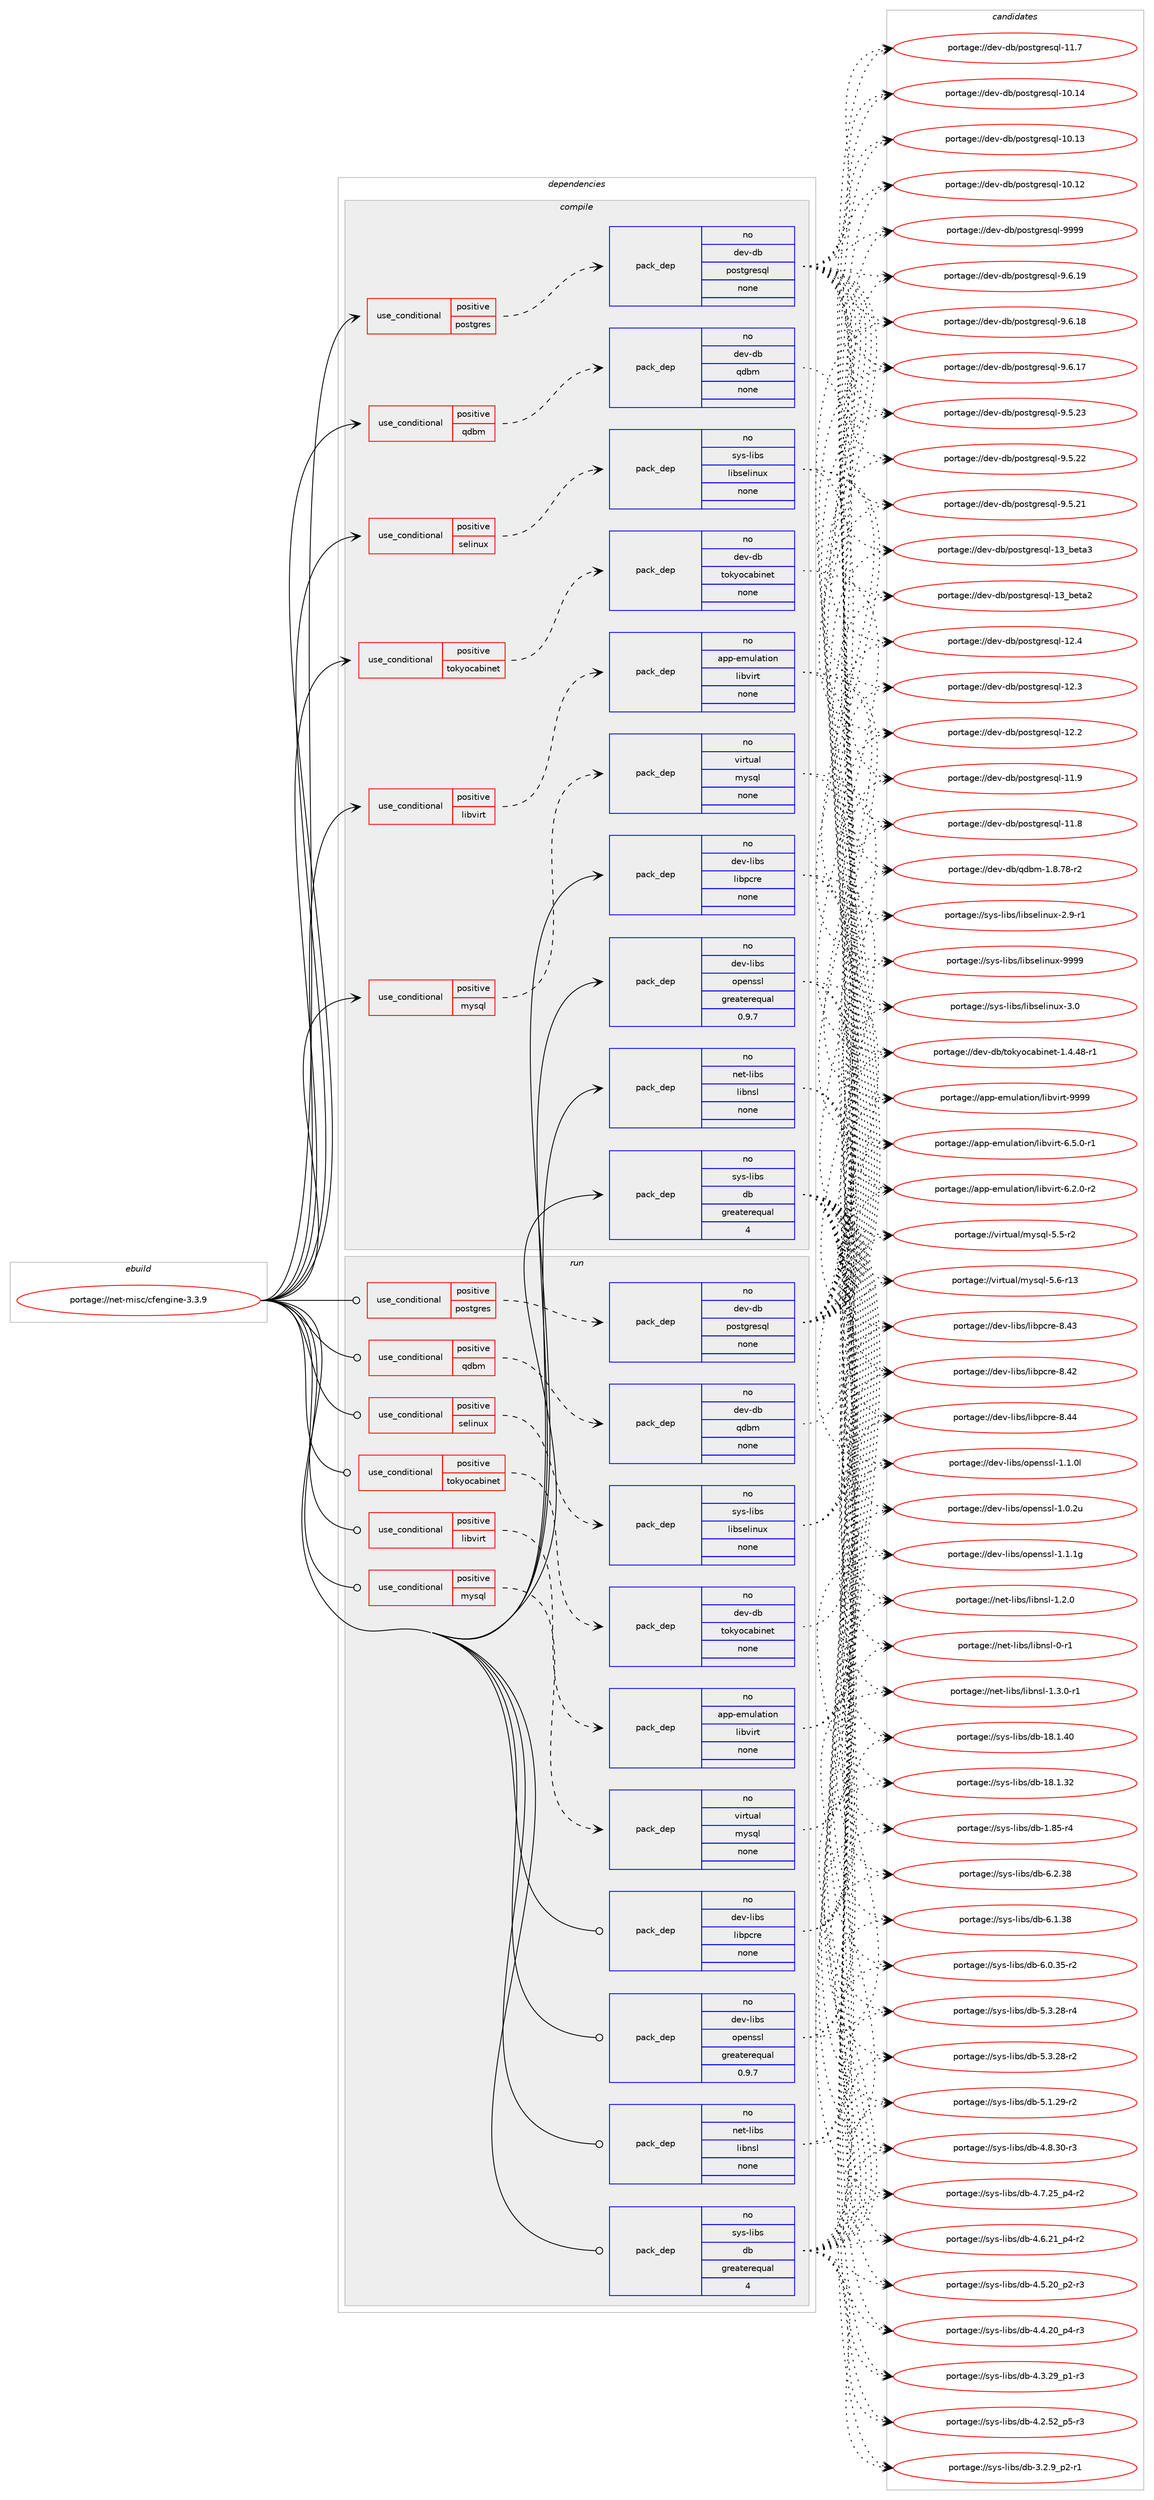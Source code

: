 digraph prolog {

# *************
# Graph options
# *************

newrank=true;
concentrate=true;
compound=true;
graph [rankdir=LR,fontname=Helvetica,fontsize=10,ranksep=1.5];#, ranksep=2.5, nodesep=0.2];
edge  [arrowhead=vee];
node  [fontname=Helvetica,fontsize=10];

# **********
# The ebuild
# **********

subgraph cluster_leftcol {
color=gray;
rank=same;
label=<<i>ebuild</i>>;
id [label="portage://net-misc/cfengine-3.3.9", color=red, width=4, href="../net-misc/cfengine-3.3.9.svg"];
}

# ****************
# The dependencies
# ****************

subgraph cluster_midcol {
color=gray;
label=<<i>dependencies</i>>;
subgraph cluster_compile {
fillcolor="#eeeeee";
style=filled;
label=<<i>compile</i>>;
subgraph cond645 {
dependency3909 [label=<<TABLE BORDER="0" CELLBORDER="1" CELLSPACING="0" CELLPADDING="4"><TR><TD ROWSPAN="3" CELLPADDING="10">use_conditional</TD></TR><TR><TD>positive</TD></TR><TR><TD>libvirt</TD></TR></TABLE>>, shape=none, color=red];
subgraph pack3204 {
dependency3910 [label=<<TABLE BORDER="0" CELLBORDER="1" CELLSPACING="0" CELLPADDING="4" WIDTH="220"><TR><TD ROWSPAN="6" CELLPADDING="30">pack_dep</TD></TR><TR><TD WIDTH="110">no</TD></TR><TR><TD>app-emulation</TD></TR><TR><TD>libvirt</TD></TR><TR><TD>none</TD></TR><TR><TD></TD></TR></TABLE>>, shape=none, color=blue];
}
dependency3909:e -> dependency3910:w [weight=20,style="dashed",arrowhead="vee"];
}
id:e -> dependency3909:w [weight=20,style="solid",arrowhead="vee"];
subgraph cond646 {
dependency3911 [label=<<TABLE BORDER="0" CELLBORDER="1" CELLSPACING="0" CELLPADDING="4"><TR><TD ROWSPAN="3" CELLPADDING="10">use_conditional</TD></TR><TR><TD>positive</TD></TR><TR><TD>mysql</TD></TR></TABLE>>, shape=none, color=red];
subgraph pack3205 {
dependency3912 [label=<<TABLE BORDER="0" CELLBORDER="1" CELLSPACING="0" CELLPADDING="4" WIDTH="220"><TR><TD ROWSPAN="6" CELLPADDING="30">pack_dep</TD></TR><TR><TD WIDTH="110">no</TD></TR><TR><TD>virtual</TD></TR><TR><TD>mysql</TD></TR><TR><TD>none</TD></TR><TR><TD></TD></TR></TABLE>>, shape=none, color=blue];
}
dependency3911:e -> dependency3912:w [weight=20,style="dashed",arrowhead="vee"];
}
id:e -> dependency3911:w [weight=20,style="solid",arrowhead="vee"];
subgraph cond647 {
dependency3913 [label=<<TABLE BORDER="0" CELLBORDER="1" CELLSPACING="0" CELLPADDING="4"><TR><TD ROWSPAN="3" CELLPADDING="10">use_conditional</TD></TR><TR><TD>positive</TD></TR><TR><TD>postgres</TD></TR></TABLE>>, shape=none, color=red];
subgraph pack3206 {
dependency3914 [label=<<TABLE BORDER="0" CELLBORDER="1" CELLSPACING="0" CELLPADDING="4" WIDTH="220"><TR><TD ROWSPAN="6" CELLPADDING="30">pack_dep</TD></TR><TR><TD WIDTH="110">no</TD></TR><TR><TD>dev-db</TD></TR><TR><TD>postgresql</TD></TR><TR><TD>none</TD></TR><TR><TD></TD></TR></TABLE>>, shape=none, color=blue];
}
dependency3913:e -> dependency3914:w [weight=20,style="dashed",arrowhead="vee"];
}
id:e -> dependency3913:w [weight=20,style="solid",arrowhead="vee"];
subgraph cond648 {
dependency3915 [label=<<TABLE BORDER="0" CELLBORDER="1" CELLSPACING="0" CELLPADDING="4"><TR><TD ROWSPAN="3" CELLPADDING="10">use_conditional</TD></TR><TR><TD>positive</TD></TR><TR><TD>qdbm</TD></TR></TABLE>>, shape=none, color=red];
subgraph pack3207 {
dependency3916 [label=<<TABLE BORDER="0" CELLBORDER="1" CELLSPACING="0" CELLPADDING="4" WIDTH="220"><TR><TD ROWSPAN="6" CELLPADDING="30">pack_dep</TD></TR><TR><TD WIDTH="110">no</TD></TR><TR><TD>dev-db</TD></TR><TR><TD>qdbm</TD></TR><TR><TD>none</TD></TR><TR><TD></TD></TR></TABLE>>, shape=none, color=blue];
}
dependency3915:e -> dependency3916:w [weight=20,style="dashed",arrowhead="vee"];
}
id:e -> dependency3915:w [weight=20,style="solid",arrowhead="vee"];
subgraph cond649 {
dependency3917 [label=<<TABLE BORDER="0" CELLBORDER="1" CELLSPACING="0" CELLPADDING="4"><TR><TD ROWSPAN="3" CELLPADDING="10">use_conditional</TD></TR><TR><TD>positive</TD></TR><TR><TD>selinux</TD></TR></TABLE>>, shape=none, color=red];
subgraph pack3208 {
dependency3918 [label=<<TABLE BORDER="0" CELLBORDER="1" CELLSPACING="0" CELLPADDING="4" WIDTH="220"><TR><TD ROWSPAN="6" CELLPADDING="30">pack_dep</TD></TR><TR><TD WIDTH="110">no</TD></TR><TR><TD>sys-libs</TD></TR><TR><TD>libselinux</TD></TR><TR><TD>none</TD></TR><TR><TD></TD></TR></TABLE>>, shape=none, color=blue];
}
dependency3917:e -> dependency3918:w [weight=20,style="dashed",arrowhead="vee"];
}
id:e -> dependency3917:w [weight=20,style="solid",arrowhead="vee"];
subgraph cond650 {
dependency3919 [label=<<TABLE BORDER="0" CELLBORDER="1" CELLSPACING="0" CELLPADDING="4"><TR><TD ROWSPAN="3" CELLPADDING="10">use_conditional</TD></TR><TR><TD>positive</TD></TR><TR><TD>tokyocabinet</TD></TR></TABLE>>, shape=none, color=red];
subgraph pack3209 {
dependency3920 [label=<<TABLE BORDER="0" CELLBORDER="1" CELLSPACING="0" CELLPADDING="4" WIDTH="220"><TR><TD ROWSPAN="6" CELLPADDING="30">pack_dep</TD></TR><TR><TD WIDTH="110">no</TD></TR><TR><TD>dev-db</TD></TR><TR><TD>tokyocabinet</TD></TR><TR><TD>none</TD></TR><TR><TD></TD></TR></TABLE>>, shape=none, color=blue];
}
dependency3919:e -> dependency3920:w [weight=20,style="dashed",arrowhead="vee"];
}
id:e -> dependency3919:w [weight=20,style="solid",arrowhead="vee"];
subgraph pack3210 {
dependency3921 [label=<<TABLE BORDER="0" CELLBORDER="1" CELLSPACING="0" CELLPADDING="4" WIDTH="220"><TR><TD ROWSPAN="6" CELLPADDING="30">pack_dep</TD></TR><TR><TD WIDTH="110">no</TD></TR><TR><TD>dev-libs</TD></TR><TR><TD>libpcre</TD></TR><TR><TD>none</TD></TR><TR><TD></TD></TR></TABLE>>, shape=none, color=blue];
}
id:e -> dependency3921:w [weight=20,style="solid",arrowhead="vee"];
subgraph pack3211 {
dependency3922 [label=<<TABLE BORDER="0" CELLBORDER="1" CELLSPACING="0" CELLPADDING="4" WIDTH="220"><TR><TD ROWSPAN="6" CELLPADDING="30">pack_dep</TD></TR><TR><TD WIDTH="110">no</TD></TR><TR><TD>dev-libs</TD></TR><TR><TD>openssl</TD></TR><TR><TD>greaterequal</TD></TR><TR><TD>0.9.7</TD></TR></TABLE>>, shape=none, color=blue];
}
id:e -> dependency3922:w [weight=20,style="solid",arrowhead="vee"];
subgraph pack3212 {
dependency3923 [label=<<TABLE BORDER="0" CELLBORDER="1" CELLSPACING="0" CELLPADDING="4" WIDTH="220"><TR><TD ROWSPAN="6" CELLPADDING="30">pack_dep</TD></TR><TR><TD WIDTH="110">no</TD></TR><TR><TD>net-libs</TD></TR><TR><TD>libnsl</TD></TR><TR><TD>none</TD></TR><TR><TD></TD></TR></TABLE>>, shape=none, color=blue];
}
id:e -> dependency3923:w [weight=20,style="solid",arrowhead="vee"];
subgraph pack3213 {
dependency3924 [label=<<TABLE BORDER="0" CELLBORDER="1" CELLSPACING="0" CELLPADDING="4" WIDTH="220"><TR><TD ROWSPAN="6" CELLPADDING="30">pack_dep</TD></TR><TR><TD WIDTH="110">no</TD></TR><TR><TD>sys-libs</TD></TR><TR><TD>db</TD></TR><TR><TD>greaterequal</TD></TR><TR><TD>4</TD></TR></TABLE>>, shape=none, color=blue];
}
id:e -> dependency3924:w [weight=20,style="solid",arrowhead="vee"];
}
subgraph cluster_compileandrun {
fillcolor="#eeeeee";
style=filled;
label=<<i>compile and run</i>>;
}
subgraph cluster_run {
fillcolor="#eeeeee";
style=filled;
label=<<i>run</i>>;
subgraph cond651 {
dependency3925 [label=<<TABLE BORDER="0" CELLBORDER="1" CELLSPACING="0" CELLPADDING="4"><TR><TD ROWSPAN="3" CELLPADDING="10">use_conditional</TD></TR><TR><TD>positive</TD></TR><TR><TD>libvirt</TD></TR></TABLE>>, shape=none, color=red];
subgraph pack3214 {
dependency3926 [label=<<TABLE BORDER="0" CELLBORDER="1" CELLSPACING="0" CELLPADDING="4" WIDTH="220"><TR><TD ROWSPAN="6" CELLPADDING="30">pack_dep</TD></TR><TR><TD WIDTH="110">no</TD></TR><TR><TD>app-emulation</TD></TR><TR><TD>libvirt</TD></TR><TR><TD>none</TD></TR><TR><TD></TD></TR></TABLE>>, shape=none, color=blue];
}
dependency3925:e -> dependency3926:w [weight=20,style="dashed",arrowhead="vee"];
}
id:e -> dependency3925:w [weight=20,style="solid",arrowhead="odot"];
subgraph cond652 {
dependency3927 [label=<<TABLE BORDER="0" CELLBORDER="1" CELLSPACING="0" CELLPADDING="4"><TR><TD ROWSPAN="3" CELLPADDING="10">use_conditional</TD></TR><TR><TD>positive</TD></TR><TR><TD>mysql</TD></TR></TABLE>>, shape=none, color=red];
subgraph pack3215 {
dependency3928 [label=<<TABLE BORDER="0" CELLBORDER="1" CELLSPACING="0" CELLPADDING="4" WIDTH="220"><TR><TD ROWSPAN="6" CELLPADDING="30">pack_dep</TD></TR><TR><TD WIDTH="110">no</TD></TR><TR><TD>virtual</TD></TR><TR><TD>mysql</TD></TR><TR><TD>none</TD></TR><TR><TD></TD></TR></TABLE>>, shape=none, color=blue];
}
dependency3927:e -> dependency3928:w [weight=20,style="dashed",arrowhead="vee"];
}
id:e -> dependency3927:w [weight=20,style="solid",arrowhead="odot"];
subgraph cond653 {
dependency3929 [label=<<TABLE BORDER="0" CELLBORDER="1" CELLSPACING="0" CELLPADDING="4"><TR><TD ROWSPAN="3" CELLPADDING="10">use_conditional</TD></TR><TR><TD>positive</TD></TR><TR><TD>postgres</TD></TR></TABLE>>, shape=none, color=red];
subgraph pack3216 {
dependency3930 [label=<<TABLE BORDER="0" CELLBORDER="1" CELLSPACING="0" CELLPADDING="4" WIDTH="220"><TR><TD ROWSPAN="6" CELLPADDING="30">pack_dep</TD></TR><TR><TD WIDTH="110">no</TD></TR><TR><TD>dev-db</TD></TR><TR><TD>postgresql</TD></TR><TR><TD>none</TD></TR><TR><TD></TD></TR></TABLE>>, shape=none, color=blue];
}
dependency3929:e -> dependency3930:w [weight=20,style="dashed",arrowhead="vee"];
}
id:e -> dependency3929:w [weight=20,style="solid",arrowhead="odot"];
subgraph cond654 {
dependency3931 [label=<<TABLE BORDER="0" CELLBORDER="1" CELLSPACING="0" CELLPADDING="4"><TR><TD ROWSPAN="3" CELLPADDING="10">use_conditional</TD></TR><TR><TD>positive</TD></TR><TR><TD>qdbm</TD></TR></TABLE>>, shape=none, color=red];
subgraph pack3217 {
dependency3932 [label=<<TABLE BORDER="0" CELLBORDER="1" CELLSPACING="0" CELLPADDING="4" WIDTH="220"><TR><TD ROWSPAN="6" CELLPADDING="30">pack_dep</TD></TR><TR><TD WIDTH="110">no</TD></TR><TR><TD>dev-db</TD></TR><TR><TD>qdbm</TD></TR><TR><TD>none</TD></TR><TR><TD></TD></TR></TABLE>>, shape=none, color=blue];
}
dependency3931:e -> dependency3932:w [weight=20,style="dashed",arrowhead="vee"];
}
id:e -> dependency3931:w [weight=20,style="solid",arrowhead="odot"];
subgraph cond655 {
dependency3933 [label=<<TABLE BORDER="0" CELLBORDER="1" CELLSPACING="0" CELLPADDING="4"><TR><TD ROWSPAN="3" CELLPADDING="10">use_conditional</TD></TR><TR><TD>positive</TD></TR><TR><TD>selinux</TD></TR></TABLE>>, shape=none, color=red];
subgraph pack3218 {
dependency3934 [label=<<TABLE BORDER="0" CELLBORDER="1" CELLSPACING="0" CELLPADDING="4" WIDTH="220"><TR><TD ROWSPAN="6" CELLPADDING="30">pack_dep</TD></TR><TR><TD WIDTH="110">no</TD></TR><TR><TD>sys-libs</TD></TR><TR><TD>libselinux</TD></TR><TR><TD>none</TD></TR><TR><TD></TD></TR></TABLE>>, shape=none, color=blue];
}
dependency3933:e -> dependency3934:w [weight=20,style="dashed",arrowhead="vee"];
}
id:e -> dependency3933:w [weight=20,style="solid",arrowhead="odot"];
subgraph cond656 {
dependency3935 [label=<<TABLE BORDER="0" CELLBORDER="1" CELLSPACING="0" CELLPADDING="4"><TR><TD ROWSPAN="3" CELLPADDING="10">use_conditional</TD></TR><TR><TD>positive</TD></TR><TR><TD>tokyocabinet</TD></TR></TABLE>>, shape=none, color=red];
subgraph pack3219 {
dependency3936 [label=<<TABLE BORDER="0" CELLBORDER="1" CELLSPACING="0" CELLPADDING="4" WIDTH="220"><TR><TD ROWSPAN="6" CELLPADDING="30">pack_dep</TD></TR><TR><TD WIDTH="110">no</TD></TR><TR><TD>dev-db</TD></TR><TR><TD>tokyocabinet</TD></TR><TR><TD>none</TD></TR><TR><TD></TD></TR></TABLE>>, shape=none, color=blue];
}
dependency3935:e -> dependency3936:w [weight=20,style="dashed",arrowhead="vee"];
}
id:e -> dependency3935:w [weight=20,style="solid",arrowhead="odot"];
subgraph pack3220 {
dependency3937 [label=<<TABLE BORDER="0" CELLBORDER="1" CELLSPACING="0" CELLPADDING="4" WIDTH="220"><TR><TD ROWSPAN="6" CELLPADDING="30">pack_dep</TD></TR><TR><TD WIDTH="110">no</TD></TR><TR><TD>dev-libs</TD></TR><TR><TD>libpcre</TD></TR><TR><TD>none</TD></TR><TR><TD></TD></TR></TABLE>>, shape=none, color=blue];
}
id:e -> dependency3937:w [weight=20,style="solid",arrowhead="odot"];
subgraph pack3221 {
dependency3938 [label=<<TABLE BORDER="0" CELLBORDER="1" CELLSPACING="0" CELLPADDING="4" WIDTH="220"><TR><TD ROWSPAN="6" CELLPADDING="30">pack_dep</TD></TR><TR><TD WIDTH="110">no</TD></TR><TR><TD>dev-libs</TD></TR><TR><TD>openssl</TD></TR><TR><TD>greaterequal</TD></TR><TR><TD>0.9.7</TD></TR></TABLE>>, shape=none, color=blue];
}
id:e -> dependency3938:w [weight=20,style="solid",arrowhead="odot"];
subgraph pack3222 {
dependency3939 [label=<<TABLE BORDER="0" CELLBORDER="1" CELLSPACING="0" CELLPADDING="4" WIDTH="220"><TR><TD ROWSPAN="6" CELLPADDING="30">pack_dep</TD></TR><TR><TD WIDTH="110">no</TD></TR><TR><TD>net-libs</TD></TR><TR><TD>libnsl</TD></TR><TR><TD>none</TD></TR><TR><TD></TD></TR></TABLE>>, shape=none, color=blue];
}
id:e -> dependency3939:w [weight=20,style="solid",arrowhead="odot"];
subgraph pack3223 {
dependency3940 [label=<<TABLE BORDER="0" CELLBORDER="1" CELLSPACING="0" CELLPADDING="4" WIDTH="220"><TR><TD ROWSPAN="6" CELLPADDING="30">pack_dep</TD></TR><TR><TD WIDTH="110">no</TD></TR><TR><TD>sys-libs</TD></TR><TR><TD>db</TD></TR><TR><TD>greaterequal</TD></TR><TR><TD>4</TD></TR></TABLE>>, shape=none, color=blue];
}
id:e -> dependency3940:w [weight=20,style="solid",arrowhead="odot"];
}
}

# **************
# The candidates
# **************

subgraph cluster_choices {
rank=same;
color=gray;
label=<<i>candidates</i>>;

subgraph choice3204 {
color=black;
nodesep=1;
choice97112112451011091171089711610511111047108105981181051141164557575757 [label="portage://app-emulation/libvirt-9999", color=red, width=4,href="../app-emulation/libvirt-9999.svg"];
choice97112112451011091171089711610511111047108105981181051141164554465346484511449 [label="portage://app-emulation/libvirt-6.5.0-r1", color=red, width=4,href="../app-emulation/libvirt-6.5.0-r1.svg"];
choice97112112451011091171089711610511111047108105981181051141164554465046484511450 [label="portage://app-emulation/libvirt-6.2.0-r2", color=red, width=4,href="../app-emulation/libvirt-6.2.0-r2.svg"];
dependency3910:e -> choice97112112451011091171089711610511111047108105981181051141164557575757:w [style=dotted,weight="100"];
dependency3910:e -> choice97112112451011091171089711610511111047108105981181051141164554465346484511449:w [style=dotted,weight="100"];
dependency3910:e -> choice97112112451011091171089711610511111047108105981181051141164554465046484511450:w [style=dotted,weight="100"];
}
subgraph choice3205 {
color=black;
nodesep=1;
choice118105114116117971084710912111511310845534654451144951 [label="portage://virtual/mysql-5.6-r13", color=red, width=4,href="../virtual/mysql-5.6-r13.svg"];
choice1181051141161179710847109121115113108455346534511450 [label="portage://virtual/mysql-5.5-r2", color=red, width=4,href="../virtual/mysql-5.5-r2.svg"];
dependency3912:e -> choice118105114116117971084710912111511310845534654451144951:w [style=dotted,weight="100"];
dependency3912:e -> choice1181051141161179710847109121115113108455346534511450:w [style=dotted,weight="100"];
}
subgraph choice3206 {
color=black;
nodesep=1;
choice1001011184510098471121111151161031141011151131084557575757 [label="portage://dev-db/postgresql-9999", color=red, width=4,href="../dev-db/postgresql-9999.svg"];
choice10010111845100984711211111511610311410111511310845574654464957 [label="portage://dev-db/postgresql-9.6.19", color=red, width=4,href="../dev-db/postgresql-9.6.19.svg"];
choice10010111845100984711211111511610311410111511310845574654464956 [label="portage://dev-db/postgresql-9.6.18", color=red, width=4,href="../dev-db/postgresql-9.6.18.svg"];
choice10010111845100984711211111511610311410111511310845574654464955 [label="portage://dev-db/postgresql-9.6.17", color=red, width=4,href="../dev-db/postgresql-9.6.17.svg"];
choice10010111845100984711211111511610311410111511310845574653465051 [label="portage://dev-db/postgresql-9.5.23", color=red, width=4,href="../dev-db/postgresql-9.5.23.svg"];
choice10010111845100984711211111511610311410111511310845574653465050 [label="portage://dev-db/postgresql-9.5.22", color=red, width=4,href="../dev-db/postgresql-9.5.22.svg"];
choice10010111845100984711211111511610311410111511310845574653465049 [label="portage://dev-db/postgresql-9.5.21", color=red, width=4,href="../dev-db/postgresql-9.5.21.svg"];
choice10010111845100984711211111511610311410111511310845495195981011169751 [label="portage://dev-db/postgresql-13_beta3", color=red, width=4,href="../dev-db/postgresql-13_beta3.svg"];
choice10010111845100984711211111511610311410111511310845495195981011169750 [label="portage://dev-db/postgresql-13_beta2", color=red, width=4,href="../dev-db/postgresql-13_beta2.svg"];
choice1001011184510098471121111151161031141011151131084549504652 [label="portage://dev-db/postgresql-12.4", color=red, width=4,href="../dev-db/postgresql-12.4.svg"];
choice1001011184510098471121111151161031141011151131084549504651 [label="portage://dev-db/postgresql-12.3", color=red, width=4,href="../dev-db/postgresql-12.3.svg"];
choice1001011184510098471121111151161031141011151131084549504650 [label="portage://dev-db/postgresql-12.2", color=red, width=4,href="../dev-db/postgresql-12.2.svg"];
choice1001011184510098471121111151161031141011151131084549494657 [label="portage://dev-db/postgresql-11.9", color=red, width=4,href="../dev-db/postgresql-11.9.svg"];
choice1001011184510098471121111151161031141011151131084549494656 [label="portage://dev-db/postgresql-11.8", color=red, width=4,href="../dev-db/postgresql-11.8.svg"];
choice1001011184510098471121111151161031141011151131084549494655 [label="portage://dev-db/postgresql-11.7", color=red, width=4,href="../dev-db/postgresql-11.7.svg"];
choice100101118451009847112111115116103114101115113108454948464952 [label="portage://dev-db/postgresql-10.14", color=red, width=4,href="../dev-db/postgresql-10.14.svg"];
choice100101118451009847112111115116103114101115113108454948464951 [label="portage://dev-db/postgresql-10.13", color=red, width=4,href="../dev-db/postgresql-10.13.svg"];
choice100101118451009847112111115116103114101115113108454948464950 [label="portage://dev-db/postgresql-10.12", color=red, width=4,href="../dev-db/postgresql-10.12.svg"];
dependency3914:e -> choice1001011184510098471121111151161031141011151131084557575757:w [style=dotted,weight="100"];
dependency3914:e -> choice10010111845100984711211111511610311410111511310845574654464957:w [style=dotted,weight="100"];
dependency3914:e -> choice10010111845100984711211111511610311410111511310845574654464956:w [style=dotted,weight="100"];
dependency3914:e -> choice10010111845100984711211111511610311410111511310845574654464955:w [style=dotted,weight="100"];
dependency3914:e -> choice10010111845100984711211111511610311410111511310845574653465051:w [style=dotted,weight="100"];
dependency3914:e -> choice10010111845100984711211111511610311410111511310845574653465050:w [style=dotted,weight="100"];
dependency3914:e -> choice10010111845100984711211111511610311410111511310845574653465049:w [style=dotted,weight="100"];
dependency3914:e -> choice10010111845100984711211111511610311410111511310845495195981011169751:w [style=dotted,weight="100"];
dependency3914:e -> choice10010111845100984711211111511610311410111511310845495195981011169750:w [style=dotted,weight="100"];
dependency3914:e -> choice1001011184510098471121111151161031141011151131084549504652:w [style=dotted,weight="100"];
dependency3914:e -> choice1001011184510098471121111151161031141011151131084549504651:w [style=dotted,weight="100"];
dependency3914:e -> choice1001011184510098471121111151161031141011151131084549504650:w [style=dotted,weight="100"];
dependency3914:e -> choice1001011184510098471121111151161031141011151131084549494657:w [style=dotted,weight="100"];
dependency3914:e -> choice1001011184510098471121111151161031141011151131084549494656:w [style=dotted,weight="100"];
dependency3914:e -> choice1001011184510098471121111151161031141011151131084549494655:w [style=dotted,weight="100"];
dependency3914:e -> choice100101118451009847112111115116103114101115113108454948464952:w [style=dotted,weight="100"];
dependency3914:e -> choice100101118451009847112111115116103114101115113108454948464951:w [style=dotted,weight="100"];
dependency3914:e -> choice100101118451009847112111115116103114101115113108454948464950:w [style=dotted,weight="100"];
}
subgraph choice3207 {
color=black;
nodesep=1;
choice10010111845100984711310098109454946564655564511450 [label="portage://dev-db/qdbm-1.8.78-r2", color=red, width=4,href="../dev-db/qdbm-1.8.78-r2.svg"];
dependency3916:e -> choice10010111845100984711310098109454946564655564511450:w [style=dotted,weight="100"];
}
subgraph choice3208 {
color=black;
nodesep=1;
choice115121115451081059811547108105981151011081051101171204557575757 [label="portage://sys-libs/libselinux-9999", color=red, width=4,href="../sys-libs/libselinux-9999.svg"];
choice1151211154510810598115471081059811510110810511011712045514648 [label="portage://sys-libs/libselinux-3.0", color=red, width=4,href="../sys-libs/libselinux-3.0.svg"];
choice11512111545108105981154710810598115101108105110117120455046574511449 [label="portage://sys-libs/libselinux-2.9-r1", color=red, width=4,href="../sys-libs/libselinux-2.9-r1.svg"];
dependency3918:e -> choice115121115451081059811547108105981151011081051101171204557575757:w [style=dotted,weight="100"];
dependency3918:e -> choice1151211154510810598115471081059811510110810511011712045514648:w [style=dotted,weight="100"];
dependency3918:e -> choice11512111545108105981154710810598115101108105110117120455046574511449:w [style=dotted,weight="100"];
}
subgraph choice3209 {
color=black;
nodesep=1;
choice100101118451009847116111107121111999798105110101116454946524652564511449 [label="portage://dev-db/tokyocabinet-1.4.48-r1", color=red, width=4,href="../dev-db/tokyocabinet-1.4.48-r1.svg"];
dependency3920:e -> choice100101118451009847116111107121111999798105110101116454946524652564511449:w [style=dotted,weight="100"];
}
subgraph choice3210 {
color=black;
nodesep=1;
choice10010111845108105981154710810598112991141014556465252 [label="portage://dev-libs/libpcre-8.44", color=red, width=4,href="../dev-libs/libpcre-8.44.svg"];
choice10010111845108105981154710810598112991141014556465251 [label="portage://dev-libs/libpcre-8.43", color=red, width=4,href="../dev-libs/libpcre-8.43.svg"];
choice10010111845108105981154710810598112991141014556465250 [label="portage://dev-libs/libpcre-8.42", color=red, width=4,href="../dev-libs/libpcre-8.42.svg"];
dependency3921:e -> choice10010111845108105981154710810598112991141014556465252:w [style=dotted,weight="100"];
dependency3921:e -> choice10010111845108105981154710810598112991141014556465251:w [style=dotted,weight="100"];
dependency3921:e -> choice10010111845108105981154710810598112991141014556465250:w [style=dotted,weight="100"];
}
subgraph choice3211 {
color=black;
nodesep=1;
choice100101118451081059811547111112101110115115108454946494649103 [label="portage://dev-libs/openssl-1.1.1g", color=red, width=4,href="../dev-libs/openssl-1.1.1g.svg"];
choice100101118451081059811547111112101110115115108454946494648108 [label="portage://dev-libs/openssl-1.1.0l", color=red, width=4,href="../dev-libs/openssl-1.1.0l.svg"];
choice100101118451081059811547111112101110115115108454946484650117 [label="portage://dev-libs/openssl-1.0.2u", color=red, width=4,href="../dev-libs/openssl-1.0.2u.svg"];
dependency3922:e -> choice100101118451081059811547111112101110115115108454946494649103:w [style=dotted,weight="100"];
dependency3922:e -> choice100101118451081059811547111112101110115115108454946494648108:w [style=dotted,weight="100"];
dependency3922:e -> choice100101118451081059811547111112101110115115108454946484650117:w [style=dotted,weight="100"];
}
subgraph choice3212 {
color=black;
nodesep=1;
choice110101116451081059811547108105981101151084549465146484511449 [label="portage://net-libs/libnsl-1.3.0-r1", color=red, width=4,href="../net-libs/libnsl-1.3.0-r1.svg"];
choice11010111645108105981154710810598110115108454946504648 [label="portage://net-libs/libnsl-1.2.0", color=red, width=4,href="../net-libs/libnsl-1.2.0.svg"];
choice1101011164510810598115471081059811011510845484511449 [label="portage://net-libs/libnsl-0-r1", color=red, width=4,href="../net-libs/libnsl-0-r1.svg"];
dependency3923:e -> choice110101116451081059811547108105981101151084549465146484511449:w [style=dotted,weight="100"];
dependency3923:e -> choice11010111645108105981154710810598110115108454946504648:w [style=dotted,weight="100"];
dependency3923:e -> choice1101011164510810598115471081059811011510845484511449:w [style=dotted,weight="100"];
}
subgraph choice3213 {
color=black;
nodesep=1;
choice1151211154510810598115471009845544650465156 [label="portage://sys-libs/db-6.2.38", color=red, width=4,href="../sys-libs/db-6.2.38.svg"];
choice1151211154510810598115471009845544649465156 [label="portage://sys-libs/db-6.1.38", color=red, width=4,href="../sys-libs/db-6.1.38.svg"];
choice11512111545108105981154710098455446484651534511450 [label="portage://sys-libs/db-6.0.35-r2", color=red, width=4,href="../sys-libs/db-6.0.35-r2.svg"];
choice11512111545108105981154710098455346514650564511452 [label="portage://sys-libs/db-5.3.28-r4", color=red, width=4,href="../sys-libs/db-5.3.28-r4.svg"];
choice11512111545108105981154710098455346514650564511450 [label="portage://sys-libs/db-5.3.28-r2", color=red, width=4,href="../sys-libs/db-5.3.28-r2.svg"];
choice11512111545108105981154710098455346494650574511450 [label="portage://sys-libs/db-5.1.29-r2", color=red, width=4,href="../sys-libs/db-5.1.29-r2.svg"];
choice11512111545108105981154710098455246564651484511451 [label="portage://sys-libs/db-4.8.30-r3", color=red, width=4,href="../sys-libs/db-4.8.30-r3.svg"];
choice115121115451081059811547100984552465546505395112524511450 [label="portage://sys-libs/db-4.7.25_p4-r2", color=red, width=4,href="../sys-libs/db-4.7.25_p4-r2.svg"];
choice115121115451081059811547100984552465446504995112524511450 [label="portage://sys-libs/db-4.6.21_p4-r2", color=red, width=4,href="../sys-libs/db-4.6.21_p4-r2.svg"];
choice115121115451081059811547100984552465346504895112504511451 [label="portage://sys-libs/db-4.5.20_p2-r3", color=red, width=4,href="../sys-libs/db-4.5.20_p2-r3.svg"];
choice115121115451081059811547100984552465246504895112524511451 [label="portage://sys-libs/db-4.4.20_p4-r3", color=red, width=4,href="../sys-libs/db-4.4.20_p4-r3.svg"];
choice115121115451081059811547100984552465146505795112494511451 [label="portage://sys-libs/db-4.3.29_p1-r3", color=red, width=4,href="../sys-libs/db-4.3.29_p1-r3.svg"];
choice115121115451081059811547100984552465046535095112534511451 [label="portage://sys-libs/db-4.2.52_p5-r3", color=red, width=4,href="../sys-libs/db-4.2.52_p5-r3.svg"];
choice1151211154510810598115471009845514650465795112504511449 [label="portage://sys-libs/db-3.2.9_p2-r1", color=red, width=4,href="../sys-libs/db-3.2.9_p2-r1.svg"];
choice115121115451081059811547100984549564649465248 [label="portage://sys-libs/db-18.1.40", color=red, width=4,href="../sys-libs/db-18.1.40.svg"];
choice115121115451081059811547100984549564649465150 [label="portage://sys-libs/db-18.1.32", color=red, width=4,href="../sys-libs/db-18.1.32.svg"];
choice1151211154510810598115471009845494656534511452 [label="portage://sys-libs/db-1.85-r4", color=red, width=4,href="../sys-libs/db-1.85-r4.svg"];
dependency3924:e -> choice1151211154510810598115471009845544650465156:w [style=dotted,weight="100"];
dependency3924:e -> choice1151211154510810598115471009845544649465156:w [style=dotted,weight="100"];
dependency3924:e -> choice11512111545108105981154710098455446484651534511450:w [style=dotted,weight="100"];
dependency3924:e -> choice11512111545108105981154710098455346514650564511452:w [style=dotted,weight="100"];
dependency3924:e -> choice11512111545108105981154710098455346514650564511450:w [style=dotted,weight="100"];
dependency3924:e -> choice11512111545108105981154710098455346494650574511450:w [style=dotted,weight="100"];
dependency3924:e -> choice11512111545108105981154710098455246564651484511451:w [style=dotted,weight="100"];
dependency3924:e -> choice115121115451081059811547100984552465546505395112524511450:w [style=dotted,weight="100"];
dependency3924:e -> choice115121115451081059811547100984552465446504995112524511450:w [style=dotted,weight="100"];
dependency3924:e -> choice115121115451081059811547100984552465346504895112504511451:w [style=dotted,weight="100"];
dependency3924:e -> choice115121115451081059811547100984552465246504895112524511451:w [style=dotted,weight="100"];
dependency3924:e -> choice115121115451081059811547100984552465146505795112494511451:w [style=dotted,weight="100"];
dependency3924:e -> choice115121115451081059811547100984552465046535095112534511451:w [style=dotted,weight="100"];
dependency3924:e -> choice1151211154510810598115471009845514650465795112504511449:w [style=dotted,weight="100"];
dependency3924:e -> choice115121115451081059811547100984549564649465248:w [style=dotted,weight="100"];
dependency3924:e -> choice115121115451081059811547100984549564649465150:w [style=dotted,weight="100"];
dependency3924:e -> choice1151211154510810598115471009845494656534511452:w [style=dotted,weight="100"];
}
subgraph choice3214 {
color=black;
nodesep=1;
choice97112112451011091171089711610511111047108105981181051141164557575757 [label="portage://app-emulation/libvirt-9999", color=red, width=4,href="../app-emulation/libvirt-9999.svg"];
choice97112112451011091171089711610511111047108105981181051141164554465346484511449 [label="portage://app-emulation/libvirt-6.5.0-r1", color=red, width=4,href="../app-emulation/libvirt-6.5.0-r1.svg"];
choice97112112451011091171089711610511111047108105981181051141164554465046484511450 [label="portage://app-emulation/libvirt-6.2.0-r2", color=red, width=4,href="../app-emulation/libvirt-6.2.0-r2.svg"];
dependency3926:e -> choice97112112451011091171089711610511111047108105981181051141164557575757:w [style=dotted,weight="100"];
dependency3926:e -> choice97112112451011091171089711610511111047108105981181051141164554465346484511449:w [style=dotted,weight="100"];
dependency3926:e -> choice97112112451011091171089711610511111047108105981181051141164554465046484511450:w [style=dotted,weight="100"];
}
subgraph choice3215 {
color=black;
nodesep=1;
choice118105114116117971084710912111511310845534654451144951 [label="portage://virtual/mysql-5.6-r13", color=red, width=4,href="../virtual/mysql-5.6-r13.svg"];
choice1181051141161179710847109121115113108455346534511450 [label="portage://virtual/mysql-5.5-r2", color=red, width=4,href="../virtual/mysql-5.5-r2.svg"];
dependency3928:e -> choice118105114116117971084710912111511310845534654451144951:w [style=dotted,weight="100"];
dependency3928:e -> choice1181051141161179710847109121115113108455346534511450:w [style=dotted,weight="100"];
}
subgraph choice3216 {
color=black;
nodesep=1;
choice1001011184510098471121111151161031141011151131084557575757 [label="portage://dev-db/postgresql-9999", color=red, width=4,href="../dev-db/postgresql-9999.svg"];
choice10010111845100984711211111511610311410111511310845574654464957 [label="portage://dev-db/postgresql-9.6.19", color=red, width=4,href="../dev-db/postgresql-9.6.19.svg"];
choice10010111845100984711211111511610311410111511310845574654464956 [label="portage://dev-db/postgresql-9.6.18", color=red, width=4,href="../dev-db/postgresql-9.6.18.svg"];
choice10010111845100984711211111511610311410111511310845574654464955 [label="portage://dev-db/postgresql-9.6.17", color=red, width=4,href="../dev-db/postgresql-9.6.17.svg"];
choice10010111845100984711211111511610311410111511310845574653465051 [label="portage://dev-db/postgresql-9.5.23", color=red, width=4,href="../dev-db/postgresql-9.5.23.svg"];
choice10010111845100984711211111511610311410111511310845574653465050 [label="portage://dev-db/postgresql-9.5.22", color=red, width=4,href="../dev-db/postgresql-9.5.22.svg"];
choice10010111845100984711211111511610311410111511310845574653465049 [label="portage://dev-db/postgresql-9.5.21", color=red, width=4,href="../dev-db/postgresql-9.5.21.svg"];
choice10010111845100984711211111511610311410111511310845495195981011169751 [label="portage://dev-db/postgresql-13_beta3", color=red, width=4,href="../dev-db/postgresql-13_beta3.svg"];
choice10010111845100984711211111511610311410111511310845495195981011169750 [label="portage://dev-db/postgresql-13_beta2", color=red, width=4,href="../dev-db/postgresql-13_beta2.svg"];
choice1001011184510098471121111151161031141011151131084549504652 [label="portage://dev-db/postgresql-12.4", color=red, width=4,href="../dev-db/postgresql-12.4.svg"];
choice1001011184510098471121111151161031141011151131084549504651 [label="portage://dev-db/postgresql-12.3", color=red, width=4,href="../dev-db/postgresql-12.3.svg"];
choice1001011184510098471121111151161031141011151131084549504650 [label="portage://dev-db/postgresql-12.2", color=red, width=4,href="../dev-db/postgresql-12.2.svg"];
choice1001011184510098471121111151161031141011151131084549494657 [label="portage://dev-db/postgresql-11.9", color=red, width=4,href="../dev-db/postgresql-11.9.svg"];
choice1001011184510098471121111151161031141011151131084549494656 [label="portage://dev-db/postgresql-11.8", color=red, width=4,href="../dev-db/postgresql-11.8.svg"];
choice1001011184510098471121111151161031141011151131084549494655 [label="portage://dev-db/postgresql-11.7", color=red, width=4,href="../dev-db/postgresql-11.7.svg"];
choice100101118451009847112111115116103114101115113108454948464952 [label="portage://dev-db/postgresql-10.14", color=red, width=4,href="../dev-db/postgresql-10.14.svg"];
choice100101118451009847112111115116103114101115113108454948464951 [label="portage://dev-db/postgresql-10.13", color=red, width=4,href="../dev-db/postgresql-10.13.svg"];
choice100101118451009847112111115116103114101115113108454948464950 [label="portage://dev-db/postgresql-10.12", color=red, width=4,href="../dev-db/postgresql-10.12.svg"];
dependency3930:e -> choice1001011184510098471121111151161031141011151131084557575757:w [style=dotted,weight="100"];
dependency3930:e -> choice10010111845100984711211111511610311410111511310845574654464957:w [style=dotted,weight="100"];
dependency3930:e -> choice10010111845100984711211111511610311410111511310845574654464956:w [style=dotted,weight="100"];
dependency3930:e -> choice10010111845100984711211111511610311410111511310845574654464955:w [style=dotted,weight="100"];
dependency3930:e -> choice10010111845100984711211111511610311410111511310845574653465051:w [style=dotted,weight="100"];
dependency3930:e -> choice10010111845100984711211111511610311410111511310845574653465050:w [style=dotted,weight="100"];
dependency3930:e -> choice10010111845100984711211111511610311410111511310845574653465049:w [style=dotted,weight="100"];
dependency3930:e -> choice10010111845100984711211111511610311410111511310845495195981011169751:w [style=dotted,weight="100"];
dependency3930:e -> choice10010111845100984711211111511610311410111511310845495195981011169750:w [style=dotted,weight="100"];
dependency3930:e -> choice1001011184510098471121111151161031141011151131084549504652:w [style=dotted,weight="100"];
dependency3930:e -> choice1001011184510098471121111151161031141011151131084549504651:w [style=dotted,weight="100"];
dependency3930:e -> choice1001011184510098471121111151161031141011151131084549504650:w [style=dotted,weight="100"];
dependency3930:e -> choice1001011184510098471121111151161031141011151131084549494657:w [style=dotted,weight="100"];
dependency3930:e -> choice1001011184510098471121111151161031141011151131084549494656:w [style=dotted,weight="100"];
dependency3930:e -> choice1001011184510098471121111151161031141011151131084549494655:w [style=dotted,weight="100"];
dependency3930:e -> choice100101118451009847112111115116103114101115113108454948464952:w [style=dotted,weight="100"];
dependency3930:e -> choice100101118451009847112111115116103114101115113108454948464951:w [style=dotted,weight="100"];
dependency3930:e -> choice100101118451009847112111115116103114101115113108454948464950:w [style=dotted,weight="100"];
}
subgraph choice3217 {
color=black;
nodesep=1;
choice10010111845100984711310098109454946564655564511450 [label="portage://dev-db/qdbm-1.8.78-r2", color=red, width=4,href="../dev-db/qdbm-1.8.78-r2.svg"];
dependency3932:e -> choice10010111845100984711310098109454946564655564511450:w [style=dotted,weight="100"];
}
subgraph choice3218 {
color=black;
nodesep=1;
choice115121115451081059811547108105981151011081051101171204557575757 [label="portage://sys-libs/libselinux-9999", color=red, width=4,href="../sys-libs/libselinux-9999.svg"];
choice1151211154510810598115471081059811510110810511011712045514648 [label="portage://sys-libs/libselinux-3.0", color=red, width=4,href="../sys-libs/libselinux-3.0.svg"];
choice11512111545108105981154710810598115101108105110117120455046574511449 [label="portage://sys-libs/libselinux-2.9-r1", color=red, width=4,href="../sys-libs/libselinux-2.9-r1.svg"];
dependency3934:e -> choice115121115451081059811547108105981151011081051101171204557575757:w [style=dotted,weight="100"];
dependency3934:e -> choice1151211154510810598115471081059811510110810511011712045514648:w [style=dotted,weight="100"];
dependency3934:e -> choice11512111545108105981154710810598115101108105110117120455046574511449:w [style=dotted,weight="100"];
}
subgraph choice3219 {
color=black;
nodesep=1;
choice100101118451009847116111107121111999798105110101116454946524652564511449 [label="portage://dev-db/tokyocabinet-1.4.48-r1", color=red, width=4,href="../dev-db/tokyocabinet-1.4.48-r1.svg"];
dependency3936:e -> choice100101118451009847116111107121111999798105110101116454946524652564511449:w [style=dotted,weight="100"];
}
subgraph choice3220 {
color=black;
nodesep=1;
choice10010111845108105981154710810598112991141014556465252 [label="portage://dev-libs/libpcre-8.44", color=red, width=4,href="../dev-libs/libpcre-8.44.svg"];
choice10010111845108105981154710810598112991141014556465251 [label="portage://dev-libs/libpcre-8.43", color=red, width=4,href="../dev-libs/libpcre-8.43.svg"];
choice10010111845108105981154710810598112991141014556465250 [label="portage://dev-libs/libpcre-8.42", color=red, width=4,href="../dev-libs/libpcre-8.42.svg"];
dependency3937:e -> choice10010111845108105981154710810598112991141014556465252:w [style=dotted,weight="100"];
dependency3937:e -> choice10010111845108105981154710810598112991141014556465251:w [style=dotted,weight="100"];
dependency3937:e -> choice10010111845108105981154710810598112991141014556465250:w [style=dotted,weight="100"];
}
subgraph choice3221 {
color=black;
nodesep=1;
choice100101118451081059811547111112101110115115108454946494649103 [label="portage://dev-libs/openssl-1.1.1g", color=red, width=4,href="../dev-libs/openssl-1.1.1g.svg"];
choice100101118451081059811547111112101110115115108454946494648108 [label="portage://dev-libs/openssl-1.1.0l", color=red, width=4,href="../dev-libs/openssl-1.1.0l.svg"];
choice100101118451081059811547111112101110115115108454946484650117 [label="portage://dev-libs/openssl-1.0.2u", color=red, width=4,href="../dev-libs/openssl-1.0.2u.svg"];
dependency3938:e -> choice100101118451081059811547111112101110115115108454946494649103:w [style=dotted,weight="100"];
dependency3938:e -> choice100101118451081059811547111112101110115115108454946494648108:w [style=dotted,weight="100"];
dependency3938:e -> choice100101118451081059811547111112101110115115108454946484650117:w [style=dotted,weight="100"];
}
subgraph choice3222 {
color=black;
nodesep=1;
choice110101116451081059811547108105981101151084549465146484511449 [label="portage://net-libs/libnsl-1.3.0-r1", color=red, width=4,href="../net-libs/libnsl-1.3.0-r1.svg"];
choice11010111645108105981154710810598110115108454946504648 [label="portage://net-libs/libnsl-1.2.0", color=red, width=4,href="../net-libs/libnsl-1.2.0.svg"];
choice1101011164510810598115471081059811011510845484511449 [label="portage://net-libs/libnsl-0-r1", color=red, width=4,href="../net-libs/libnsl-0-r1.svg"];
dependency3939:e -> choice110101116451081059811547108105981101151084549465146484511449:w [style=dotted,weight="100"];
dependency3939:e -> choice11010111645108105981154710810598110115108454946504648:w [style=dotted,weight="100"];
dependency3939:e -> choice1101011164510810598115471081059811011510845484511449:w [style=dotted,weight="100"];
}
subgraph choice3223 {
color=black;
nodesep=1;
choice1151211154510810598115471009845544650465156 [label="portage://sys-libs/db-6.2.38", color=red, width=4,href="../sys-libs/db-6.2.38.svg"];
choice1151211154510810598115471009845544649465156 [label="portage://sys-libs/db-6.1.38", color=red, width=4,href="../sys-libs/db-6.1.38.svg"];
choice11512111545108105981154710098455446484651534511450 [label="portage://sys-libs/db-6.0.35-r2", color=red, width=4,href="../sys-libs/db-6.0.35-r2.svg"];
choice11512111545108105981154710098455346514650564511452 [label="portage://sys-libs/db-5.3.28-r4", color=red, width=4,href="../sys-libs/db-5.3.28-r4.svg"];
choice11512111545108105981154710098455346514650564511450 [label="portage://sys-libs/db-5.3.28-r2", color=red, width=4,href="../sys-libs/db-5.3.28-r2.svg"];
choice11512111545108105981154710098455346494650574511450 [label="portage://sys-libs/db-5.1.29-r2", color=red, width=4,href="../sys-libs/db-5.1.29-r2.svg"];
choice11512111545108105981154710098455246564651484511451 [label="portage://sys-libs/db-4.8.30-r3", color=red, width=4,href="../sys-libs/db-4.8.30-r3.svg"];
choice115121115451081059811547100984552465546505395112524511450 [label="portage://sys-libs/db-4.7.25_p4-r2", color=red, width=4,href="../sys-libs/db-4.7.25_p4-r2.svg"];
choice115121115451081059811547100984552465446504995112524511450 [label="portage://sys-libs/db-4.6.21_p4-r2", color=red, width=4,href="../sys-libs/db-4.6.21_p4-r2.svg"];
choice115121115451081059811547100984552465346504895112504511451 [label="portage://sys-libs/db-4.5.20_p2-r3", color=red, width=4,href="../sys-libs/db-4.5.20_p2-r3.svg"];
choice115121115451081059811547100984552465246504895112524511451 [label="portage://sys-libs/db-4.4.20_p4-r3", color=red, width=4,href="../sys-libs/db-4.4.20_p4-r3.svg"];
choice115121115451081059811547100984552465146505795112494511451 [label="portage://sys-libs/db-4.3.29_p1-r3", color=red, width=4,href="../sys-libs/db-4.3.29_p1-r3.svg"];
choice115121115451081059811547100984552465046535095112534511451 [label="portage://sys-libs/db-4.2.52_p5-r3", color=red, width=4,href="../sys-libs/db-4.2.52_p5-r3.svg"];
choice1151211154510810598115471009845514650465795112504511449 [label="portage://sys-libs/db-3.2.9_p2-r1", color=red, width=4,href="../sys-libs/db-3.2.9_p2-r1.svg"];
choice115121115451081059811547100984549564649465248 [label="portage://sys-libs/db-18.1.40", color=red, width=4,href="../sys-libs/db-18.1.40.svg"];
choice115121115451081059811547100984549564649465150 [label="portage://sys-libs/db-18.1.32", color=red, width=4,href="../sys-libs/db-18.1.32.svg"];
choice1151211154510810598115471009845494656534511452 [label="portage://sys-libs/db-1.85-r4", color=red, width=4,href="../sys-libs/db-1.85-r4.svg"];
dependency3940:e -> choice1151211154510810598115471009845544650465156:w [style=dotted,weight="100"];
dependency3940:e -> choice1151211154510810598115471009845544649465156:w [style=dotted,weight="100"];
dependency3940:e -> choice11512111545108105981154710098455446484651534511450:w [style=dotted,weight="100"];
dependency3940:e -> choice11512111545108105981154710098455346514650564511452:w [style=dotted,weight="100"];
dependency3940:e -> choice11512111545108105981154710098455346514650564511450:w [style=dotted,weight="100"];
dependency3940:e -> choice11512111545108105981154710098455346494650574511450:w [style=dotted,weight="100"];
dependency3940:e -> choice11512111545108105981154710098455246564651484511451:w [style=dotted,weight="100"];
dependency3940:e -> choice115121115451081059811547100984552465546505395112524511450:w [style=dotted,weight="100"];
dependency3940:e -> choice115121115451081059811547100984552465446504995112524511450:w [style=dotted,weight="100"];
dependency3940:e -> choice115121115451081059811547100984552465346504895112504511451:w [style=dotted,weight="100"];
dependency3940:e -> choice115121115451081059811547100984552465246504895112524511451:w [style=dotted,weight="100"];
dependency3940:e -> choice115121115451081059811547100984552465146505795112494511451:w [style=dotted,weight="100"];
dependency3940:e -> choice115121115451081059811547100984552465046535095112534511451:w [style=dotted,weight="100"];
dependency3940:e -> choice1151211154510810598115471009845514650465795112504511449:w [style=dotted,weight="100"];
dependency3940:e -> choice115121115451081059811547100984549564649465248:w [style=dotted,weight="100"];
dependency3940:e -> choice115121115451081059811547100984549564649465150:w [style=dotted,weight="100"];
dependency3940:e -> choice1151211154510810598115471009845494656534511452:w [style=dotted,weight="100"];
}
}

}
